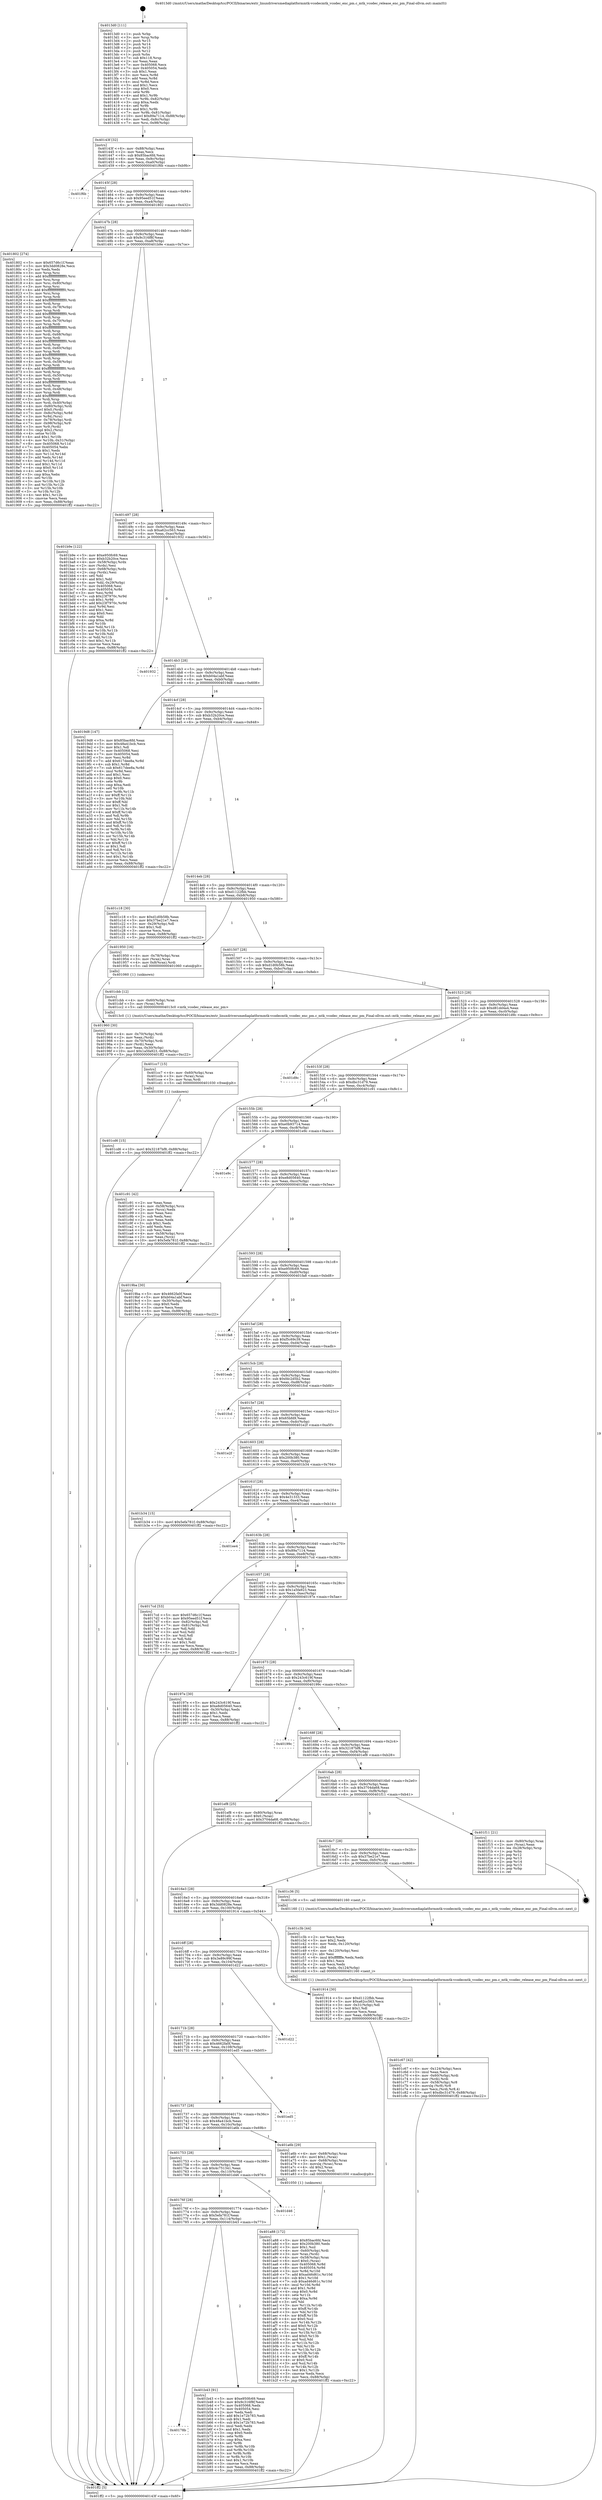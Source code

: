 digraph "0x4013d0" {
  label = "0x4013d0 (/mnt/c/Users/mathe/Desktop/tcc/POCII/binaries/extr_linuxdriversmediaplatformmtk-vcodecmtk_vcodec_enc_pm.c_mtk_vcodec_release_enc_pm_Final-ollvm.out::main(0))"
  labelloc = "t"
  node[shape=record]

  Entry [label="",width=0.3,height=0.3,shape=circle,fillcolor=black,style=filled]
  "0x40143f" [label="{
     0x40143f [32]\l
     | [instrs]\l
     &nbsp;&nbsp;0x40143f \<+6\>: mov -0x88(%rbp),%eax\l
     &nbsp;&nbsp;0x401445 \<+2\>: mov %eax,%ecx\l
     &nbsp;&nbsp;0x401447 \<+6\>: sub $0x85bac6fd,%ecx\l
     &nbsp;&nbsp;0x40144d \<+6\>: mov %eax,-0x9c(%rbp)\l
     &nbsp;&nbsp;0x401453 \<+6\>: mov %ecx,-0xa0(%rbp)\l
     &nbsp;&nbsp;0x401459 \<+6\>: je 0000000000401f6b \<main+0xb9b\>\l
  }"]
  "0x401f6b" [label="{
     0x401f6b\l
  }", style=dashed]
  "0x40145f" [label="{
     0x40145f [28]\l
     | [instrs]\l
     &nbsp;&nbsp;0x40145f \<+5\>: jmp 0000000000401464 \<main+0x94\>\l
     &nbsp;&nbsp;0x401464 \<+6\>: mov -0x9c(%rbp),%eax\l
     &nbsp;&nbsp;0x40146a \<+5\>: sub $0x95eed51f,%eax\l
     &nbsp;&nbsp;0x40146f \<+6\>: mov %eax,-0xa4(%rbp)\l
     &nbsp;&nbsp;0x401475 \<+6\>: je 0000000000401802 \<main+0x432\>\l
  }"]
  Exit [label="",width=0.3,height=0.3,shape=circle,fillcolor=black,style=filled,peripheries=2]
  "0x401802" [label="{
     0x401802 [274]\l
     | [instrs]\l
     &nbsp;&nbsp;0x401802 \<+5\>: mov $0x657d6c1f,%eax\l
     &nbsp;&nbsp;0x401807 \<+5\>: mov $0x3dd0828e,%ecx\l
     &nbsp;&nbsp;0x40180c \<+2\>: xor %edx,%edx\l
     &nbsp;&nbsp;0x40180e \<+3\>: mov %rsp,%rsi\l
     &nbsp;&nbsp;0x401811 \<+4\>: add $0xfffffffffffffff0,%rsi\l
     &nbsp;&nbsp;0x401815 \<+3\>: mov %rsi,%rsp\l
     &nbsp;&nbsp;0x401818 \<+4\>: mov %rsi,-0x80(%rbp)\l
     &nbsp;&nbsp;0x40181c \<+3\>: mov %rsp,%rsi\l
     &nbsp;&nbsp;0x40181f \<+4\>: add $0xfffffffffffffff0,%rsi\l
     &nbsp;&nbsp;0x401823 \<+3\>: mov %rsi,%rsp\l
     &nbsp;&nbsp;0x401826 \<+3\>: mov %rsp,%rdi\l
     &nbsp;&nbsp;0x401829 \<+4\>: add $0xfffffffffffffff0,%rdi\l
     &nbsp;&nbsp;0x40182d \<+3\>: mov %rdi,%rsp\l
     &nbsp;&nbsp;0x401830 \<+4\>: mov %rdi,-0x78(%rbp)\l
     &nbsp;&nbsp;0x401834 \<+3\>: mov %rsp,%rdi\l
     &nbsp;&nbsp;0x401837 \<+4\>: add $0xfffffffffffffff0,%rdi\l
     &nbsp;&nbsp;0x40183b \<+3\>: mov %rdi,%rsp\l
     &nbsp;&nbsp;0x40183e \<+4\>: mov %rdi,-0x70(%rbp)\l
     &nbsp;&nbsp;0x401842 \<+3\>: mov %rsp,%rdi\l
     &nbsp;&nbsp;0x401845 \<+4\>: add $0xfffffffffffffff0,%rdi\l
     &nbsp;&nbsp;0x401849 \<+3\>: mov %rdi,%rsp\l
     &nbsp;&nbsp;0x40184c \<+4\>: mov %rdi,-0x68(%rbp)\l
     &nbsp;&nbsp;0x401850 \<+3\>: mov %rsp,%rdi\l
     &nbsp;&nbsp;0x401853 \<+4\>: add $0xfffffffffffffff0,%rdi\l
     &nbsp;&nbsp;0x401857 \<+3\>: mov %rdi,%rsp\l
     &nbsp;&nbsp;0x40185a \<+4\>: mov %rdi,-0x60(%rbp)\l
     &nbsp;&nbsp;0x40185e \<+3\>: mov %rsp,%rdi\l
     &nbsp;&nbsp;0x401861 \<+4\>: add $0xfffffffffffffff0,%rdi\l
     &nbsp;&nbsp;0x401865 \<+3\>: mov %rdi,%rsp\l
     &nbsp;&nbsp;0x401868 \<+4\>: mov %rdi,-0x58(%rbp)\l
     &nbsp;&nbsp;0x40186c \<+3\>: mov %rsp,%rdi\l
     &nbsp;&nbsp;0x40186f \<+4\>: add $0xfffffffffffffff0,%rdi\l
     &nbsp;&nbsp;0x401873 \<+3\>: mov %rdi,%rsp\l
     &nbsp;&nbsp;0x401876 \<+4\>: mov %rdi,-0x50(%rbp)\l
     &nbsp;&nbsp;0x40187a \<+3\>: mov %rsp,%rdi\l
     &nbsp;&nbsp;0x40187d \<+4\>: add $0xfffffffffffffff0,%rdi\l
     &nbsp;&nbsp;0x401881 \<+3\>: mov %rdi,%rsp\l
     &nbsp;&nbsp;0x401884 \<+4\>: mov %rdi,-0x48(%rbp)\l
     &nbsp;&nbsp;0x401888 \<+3\>: mov %rsp,%rdi\l
     &nbsp;&nbsp;0x40188b \<+4\>: add $0xfffffffffffffff0,%rdi\l
     &nbsp;&nbsp;0x40188f \<+3\>: mov %rdi,%rsp\l
     &nbsp;&nbsp;0x401892 \<+4\>: mov %rdi,-0x40(%rbp)\l
     &nbsp;&nbsp;0x401896 \<+4\>: mov -0x80(%rbp),%rdi\l
     &nbsp;&nbsp;0x40189a \<+6\>: movl $0x0,(%rdi)\l
     &nbsp;&nbsp;0x4018a0 \<+7\>: mov -0x8c(%rbp),%r8d\l
     &nbsp;&nbsp;0x4018a7 \<+3\>: mov %r8d,(%rsi)\l
     &nbsp;&nbsp;0x4018aa \<+4\>: mov -0x78(%rbp),%rdi\l
     &nbsp;&nbsp;0x4018ae \<+7\>: mov -0x98(%rbp),%r9\l
     &nbsp;&nbsp;0x4018b5 \<+3\>: mov %r9,(%rdi)\l
     &nbsp;&nbsp;0x4018b8 \<+3\>: cmpl $0x2,(%rsi)\l
     &nbsp;&nbsp;0x4018bb \<+4\>: setne %r10b\l
     &nbsp;&nbsp;0x4018bf \<+4\>: and $0x1,%r10b\l
     &nbsp;&nbsp;0x4018c3 \<+4\>: mov %r10b,-0x31(%rbp)\l
     &nbsp;&nbsp;0x4018c7 \<+8\>: mov 0x405068,%r11d\l
     &nbsp;&nbsp;0x4018cf \<+7\>: mov 0x405054,%ebx\l
     &nbsp;&nbsp;0x4018d6 \<+3\>: sub $0x1,%edx\l
     &nbsp;&nbsp;0x4018d9 \<+3\>: mov %r11d,%r14d\l
     &nbsp;&nbsp;0x4018dc \<+3\>: add %edx,%r14d\l
     &nbsp;&nbsp;0x4018df \<+4\>: imul %r14d,%r11d\l
     &nbsp;&nbsp;0x4018e3 \<+4\>: and $0x1,%r11d\l
     &nbsp;&nbsp;0x4018e7 \<+4\>: cmp $0x0,%r11d\l
     &nbsp;&nbsp;0x4018eb \<+4\>: sete %r10b\l
     &nbsp;&nbsp;0x4018ef \<+3\>: cmp $0xa,%ebx\l
     &nbsp;&nbsp;0x4018f2 \<+4\>: setl %r15b\l
     &nbsp;&nbsp;0x4018f6 \<+3\>: mov %r10b,%r12b\l
     &nbsp;&nbsp;0x4018f9 \<+3\>: and %r15b,%r12b\l
     &nbsp;&nbsp;0x4018fc \<+3\>: xor %r15b,%r10b\l
     &nbsp;&nbsp;0x4018ff \<+3\>: or %r10b,%r12b\l
     &nbsp;&nbsp;0x401902 \<+4\>: test $0x1,%r12b\l
     &nbsp;&nbsp;0x401906 \<+3\>: cmovne %ecx,%eax\l
     &nbsp;&nbsp;0x401909 \<+6\>: mov %eax,-0x88(%rbp)\l
     &nbsp;&nbsp;0x40190f \<+5\>: jmp 0000000000401ff2 \<main+0xc22\>\l
  }"]
  "0x40147b" [label="{
     0x40147b [28]\l
     | [instrs]\l
     &nbsp;&nbsp;0x40147b \<+5\>: jmp 0000000000401480 \<main+0xb0\>\l
     &nbsp;&nbsp;0x401480 \<+6\>: mov -0x9c(%rbp),%eax\l
     &nbsp;&nbsp;0x401486 \<+5\>: sub $0x9c316f8f,%eax\l
     &nbsp;&nbsp;0x40148b \<+6\>: mov %eax,-0xa8(%rbp)\l
     &nbsp;&nbsp;0x401491 \<+6\>: je 0000000000401b9e \<main+0x7ce\>\l
  }"]
  "0x401cd6" [label="{
     0x401cd6 [15]\l
     | [instrs]\l
     &nbsp;&nbsp;0x401cd6 \<+10\>: movl $0x32187bf8,-0x88(%rbp)\l
     &nbsp;&nbsp;0x401ce0 \<+5\>: jmp 0000000000401ff2 \<main+0xc22\>\l
  }"]
  "0x401b9e" [label="{
     0x401b9e [122]\l
     | [instrs]\l
     &nbsp;&nbsp;0x401b9e \<+5\>: mov $0xe950fc69,%eax\l
     &nbsp;&nbsp;0x401ba3 \<+5\>: mov $0xb32b20ce,%ecx\l
     &nbsp;&nbsp;0x401ba8 \<+4\>: mov -0x58(%rbp),%rdx\l
     &nbsp;&nbsp;0x401bac \<+2\>: mov (%rdx),%esi\l
     &nbsp;&nbsp;0x401bae \<+4\>: mov -0x68(%rbp),%rdx\l
     &nbsp;&nbsp;0x401bb2 \<+2\>: cmp (%rdx),%esi\l
     &nbsp;&nbsp;0x401bb4 \<+4\>: setl %dil\l
     &nbsp;&nbsp;0x401bb8 \<+4\>: and $0x1,%dil\l
     &nbsp;&nbsp;0x401bbc \<+4\>: mov %dil,-0x29(%rbp)\l
     &nbsp;&nbsp;0x401bc0 \<+7\>: mov 0x405068,%esi\l
     &nbsp;&nbsp;0x401bc7 \<+8\>: mov 0x405054,%r8d\l
     &nbsp;&nbsp;0x401bcf \<+3\>: mov %esi,%r9d\l
     &nbsp;&nbsp;0x401bd2 \<+7\>: sub $0x23f7970c,%r9d\l
     &nbsp;&nbsp;0x401bd9 \<+4\>: sub $0x1,%r9d\l
     &nbsp;&nbsp;0x401bdd \<+7\>: add $0x23f7970c,%r9d\l
     &nbsp;&nbsp;0x401be4 \<+4\>: imul %r9d,%esi\l
     &nbsp;&nbsp;0x401be8 \<+3\>: and $0x1,%esi\l
     &nbsp;&nbsp;0x401beb \<+3\>: cmp $0x0,%esi\l
     &nbsp;&nbsp;0x401bee \<+4\>: sete %dil\l
     &nbsp;&nbsp;0x401bf2 \<+4\>: cmp $0xa,%r8d\l
     &nbsp;&nbsp;0x401bf6 \<+4\>: setl %r10b\l
     &nbsp;&nbsp;0x401bfa \<+3\>: mov %dil,%r11b\l
     &nbsp;&nbsp;0x401bfd \<+3\>: and %r10b,%r11b\l
     &nbsp;&nbsp;0x401c00 \<+3\>: xor %r10b,%dil\l
     &nbsp;&nbsp;0x401c03 \<+3\>: or %dil,%r11b\l
     &nbsp;&nbsp;0x401c06 \<+4\>: test $0x1,%r11b\l
     &nbsp;&nbsp;0x401c0a \<+3\>: cmovne %ecx,%eax\l
     &nbsp;&nbsp;0x401c0d \<+6\>: mov %eax,-0x88(%rbp)\l
     &nbsp;&nbsp;0x401c13 \<+5\>: jmp 0000000000401ff2 \<main+0xc22\>\l
  }"]
  "0x401497" [label="{
     0x401497 [28]\l
     | [instrs]\l
     &nbsp;&nbsp;0x401497 \<+5\>: jmp 000000000040149c \<main+0xcc\>\l
     &nbsp;&nbsp;0x40149c \<+6\>: mov -0x9c(%rbp),%eax\l
     &nbsp;&nbsp;0x4014a2 \<+5\>: sub $0xa62cc563,%eax\l
     &nbsp;&nbsp;0x4014a7 \<+6\>: mov %eax,-0xac(%rbp)\l
     &nbsp;&nbsp;0x4014ad \<+6\>: je 0000000000401932 \<main+0x562\>\l
  }"]
  "0x401cc7" [label="{
     0x401cc7 [15]\l
     | [instrs]\l
     &nbsp;&nbsp;0x401cc7 \<+4\>: mov -0x60(%rbp),%rax\l
     &nbsp;&nbsp;0x401ccb \<+3\>: mov (%rax),%rax\l
     &nbsp;&nbsp;0x401cce \<+3\>: mov %rax,%rdi\l
     &nbsp;&nbsp;0x401cd1 \<+5\>: call 0000000000401030 \<free@plt\>\l
     | [calls]\l
     &nbsp;&nbsp;0x401030 \{1\} (unknown)\l
  }"]
  "0x401932" [label="{
     0x401932\l
  }", style=dashed]
  "0x4014b3" [label="{
     0x4014b3 [28]\l
     | [instrs]\l
     &nbsp;&nbsp;0x4014b3 \<+5\>: jmp 00000000004014b8 \<main+0xe8\>\l
     &nbsp;&nbsp;0x4014b8 \<+6\>: mov -0x9c(%rbp),%eax\l
     &nbsp;&nbsp;0x4014be \<+5\>: sub $0xb04a1abf,%eax\l
     &nbsp;&nbsp;0x4014c3 \<+6\>: mov %eax,-0xb0(%rbp)\l
     &nbsp;&nbsp;0x4014c9 \<+6\>: je 00000000004019d8 \<main+0x608\>\l
  }"]
  "0x401c67" [label="{
     0x401c67 [42]\l
     | [instrs]\l
     &nbsp;&nbsp;0x401c67 \<+6\>: mov -0x124(%rbp),%ecx\l
     &nbsp;&nbsp;0x401c6d \<+3\>: imul %eax,%ecx\l
     &nbsp;&nbsp;0x401c70 \<+4\>: mov -0x60(%rbp),%rdi\l
     &nbsp;&nbsp;0x401c74 \<+3\>: mov (%rdi),%rdi\l
     &nbsp;&nbsp;0x401c77 \<+4\>: mov -0x58(%rbp),%r8\l
     &nbsp;&nbsp;0x401c7b \<+3\>: movslq (%r8),%r8\l
     &nbsp;&nbsp;0x401c7e \<+4\>: mov %ecx,(%rdi,%r8,4)\l
     &nbsp;&nbsp;0x401c82 \<+10\>: movl $0xdbc31d79,-0x88(%rbp)\l
     &nbsp;&nbsp;0x401c8c \<+5\>: jmp 0000000000401ff2 \<main+0xc22\>\l
  }"]
  "0x4019d8" [label="{
     0x4019d8 [147]\l
     | [instrs]\l
     &nbsp;&nbsp;0x4019d8 \<+5\>: mov $0x85bac6fd,%eax\l
     &nbsp;&nbsp;0x4019dd \<+5\>: mov $0x48a41bcb,%ecx\l
     &nbsp;&nbsp;0x4019e2 \<+2\>: mov $0x1,%dl\l
     &nbsp;&nbsp;0x4019e4 \<+7\>: mov 0x405068,%esi\l
     &nbsp;&nbsp;0x4019eb \<+7\>: mov 0x405054,%edi\l
     &nbsp;&nbsp;0x4019f2 \<+3\>: mov %esi,%r8d\l
     &nbsp;&nbsp;0x4019f5 \<+7\>: add $0x617dee8a,%r8d\l
     &nbsp;&nbsp;0x4019fc \<+4\>: sub $0x1,%r8d\l
     &nbsp;&nbsp;0x401a00 \<+7\>: sub $0x617dee8a,%r8d\l
     &nbsp;&nbsp;0x401a07 \<+4\>: imul %r8d,%esi\l
     &nbsp;&nbsp;0x401a0b \<+3\>: and $0x1,%esi\l
     &nbsp;&nbsp;0x401a0e \<+3\>: cmp $0x0,%esi\l
     &nbsp;&nbsp;0x401a11 \<+4\>: sete %r9b\l
     &nbsp;&nbsp;0x401a15 \<+3\>: cmp $0xa,%edi\l
     &nbsp;&nbsp;0x401a18 \<+4\>: setl %r10b\l
     &nbsp;&nbsp;0x401a1c \<+3\>: mov %r9b,%r11b\l
     &nbsp;&nbsp;0x401a1f \<+4\>: xor $0xff,%r11b\l
     &nbsp;&nbsp;0x401a23 \<+3\>: mov %r10b,%bl\l
     &nbsp;&nbsp;0x401a26 \<+3\>: xor $0xff,%bl\l
     &nbsp;&nbsp;0x401a29 \<+3\>: xor $0x1,%dl\l
     &nbsp;&nbsp;0x401a2c \<+3\>: mov %r11b,%r14b\l
     &nbsp;&nbsp;0x401a2f \<+4\>: and $0xff,%r14b\l
     &nbsp;&nbsp;0x401a33 \<+3\>: and %dl,%r9b\l
     &nbsp;&nbsp;0x401a36 \<+3\>: mov %bl,%r15b\l
     &nbsp;&nbsp;0x401a39 \<+4\>: and $0xff,%r15b\l
     &nbsp;&nbsp;0x401a3d \<+3\>: and %dl,%r10b\l
     &nbsp;&nbsp;0x401a40 \<+3\>: or %r9b,%r14b\l
     &nbsp;&nbsp;0x401a43 \<+3\>: or %r10b,%r15b\l
     &nbsp;&nbsp;0x401a46 \<+3\>: xor %r15b,%r14b\l
     &nbsp;&nbsp;0x401a49 \<+3\>: or %bl,%r11b\l
     &nbsp;&nbsp;0x401a4c \<+4\>: xor $0xff,%r11b\l
     &nbsp;&nbsp;0x401a50 \<+3\>: or $0x1,%dl\l
     &nbsp;&nbsp;0x401a53 \<+3\>: and %dl,%r11b\l
     &nbsp;&nbsp;0x401a56 \<+3\>: or %r11b,%r14b\l
     &nbsp;&nbsp;0x401a59 \<+4\>: test $0x1,%r14b\l
     &nbsp;&nbsp;0x401a5d \<+3\>: cmovne %ecx,%eax\l
     &nbsp;&nbsp;0x401a60 \<+6\>: mov %eax,-0x88(%rbp)\l
     &nbsp;&nbsp;0x401a66 \<+5\>: jmp 0000000000401ff2 \<main+0xc22\>\l
  }"]
  "0x4014cf" [label="{
     0x4014cf [28]\l
     | [instrs]\l
     &nbsp;&nbsp;0x4014cf \<+5\>: jmp 00000000004014d4 \<main+0x104\>\l
     &nbsp;&nbsp;0x4014d4 \<+6\>: mov -0x9c(%rbp),%eax\l
     &nbsp;&nbsp;0x4014da \<+5\>: sub $0xb32b20ce,%eax\l
     &nbsp;&nbsp;0x4014df \<+6\>: mov %eax,-0xb4(%rbp)\l
     &nbsp;&nbsp;0x4014e5 \<+6\>: je 0000000000401c18 \<main+0x848\>\l
  }"]
  "0x401c3b" [label="{
     0x401c3b [44]\l
     | [instrs]\l
     &nbsp;&nbsp;0x401c3b \<+2\>: xor %ecx,%ecx\l
     &nbsp;&nbsp;0x401c3d \<+5\>: mov $0x2,%edx\l
     &nbsp;&nbsp;0x401c42 \<+6\>: mov %edx,-0x120(%rbp)\l
     &nbsp;&nbsp;0x401c48 \<+1\>: cltd\l
     &nbsp;&nbsp;0x401c49 \<+6\>: mov -0x120(%rbp),%esi\l
     &nbsp;&nbsp;0x401c4f \<+2\>: idiv %esi\l
     &nbsp;&nbsp;0x401c51 \<+6\>: imul $0xfffffffe,%edx,%edx\l
     &nbsp;&nbsp;0x401c57 \<+3\>: sub $0x1,%ecx\l
     &nbsp;&nbsp;0x401c5a \<+2\>: sub %ecx,%edx\l
     &nbsp;&nbsp;0x401c5c \<+6\>: mov %edx,-0x124(%rbp)\l
     &nbsp;&nbsp;0x401c62 \<+5\>: call 0000000000401160 \<next_i\>\l
     | [calls]\l
     &nbsp;&nbsp;0x401160 \{1\} (/mnt/c/Users/mathe/Desktop/tcc/POCII/binaries/extr_linuxdriversmediaplatformmtk-vcodecmtk_vcodec_enc_pm.c_mtk_vcodec_release_enc_pm_Final-ollvm.out::next_i)\l
  }"]
  "0x401c18" [label="{
     0x401c18 [30]\l
     | [instrs]\l
     &nbsp;&nbsp;0x401c18 \<+5\>: mov $0xd1d0b58b,%eax\l
     &nbsp;&nbsp;0x401c1d \<+5\>: mov $0x37be21e7,%ecx\l
     &nbsp;&nbsp;0x401c22 \<+3\>: mov -0x29(%rbp),%dl\l
     &nbsp;&nbsp;0x401c25 \<+3\>: test $0x1,%dl\l
     &nbsp;&nbsp;0x401c28 \<+3\>: cmovne %ecx,%eax\l
     &nbsp;&nbsp;0x401c2b \<+6\>: mov %eax,-0x88(%rbp)\l
     &nbsp;&nbsp;0x401c31 \<+5\>: jmp 0000000000401ff2 \<main+0xc22\>\l
  }"]
  "0x4014eb" [label="{
     0x4014eb [28]\l
     | [instrs]\l
     &nbsp;&nbsp;0x4014eb \<+5\>: jmp 00000000004014f0 \<main+0x120\>\l
     &nbsp;&nbsp;0x4014f0 \<+6\>: mov -0x9c(%rbp),%eax\l
     &nbsp;&nbsp;0x4014f6 \<+5\>: sub $0xd1122fbb,%eax\l
     &nbsp;&nbsp;0x4014fb \<+6\>: mov %eax,-0xb8(%rbp)\l
     &nbsp;&nbsp;0x401501 \<+6\>: je 0000000000401950 \<main+0x580\>\l
  }"]
  "0x40178b" [label="{
     0x40178b\l
  }", style=dashed]
  "0x401950" [label="{
     0x401950 [16]\l
     | [instrs]\l
     &nbsp;&nbsp;0x401950 \<+4\>: mov -0x78(%rbp),%rax\l
     &nbsp;&nbsp;0x401954 \<+3\>: mov (%rax),%rax\l
     &nbsp;&nbsp;0x401957 \<+4\>: mov 0x8(%rax),%rdi\l
     &nbsp;&nbsp;0x40195b \<+5\>: call 0000000000401060 \<atoi@plt\>\l
     | [calls]\l
     &nbsp;&nbsp;0x401060 \{1\} (unknown)\l
  }"]
  "0x401507" [label="{
     0x401507 [28]\l
     | [instrs]\l
     &nbsp;&nbsp;0x401507 \<+5\>: jmp 000000000040150c \<main+0x13c\>\l
     &nbsp;&nbsp;0x40150c \<+6\>: mov -0x9c(%rbp),%eax\l
     &nbsp;&nbsp;0x401512 \<+5\>: sub $0xd1d0b58b,%eax\l
     &nbsp;&nbsp;0x401517 \<+6\>: mov %eax,-0xbc(%rbp)\l
     &nbsp;&nbsp;0x40151d \<+6\>: je 0000000000401cbb \<main+0x8eb\>\l
  }"]
  "0x401b43" [label="{
     0x401b43 [91]\l
     | [instrs]\l
     &nbsp;&nbsp;0x401b43 \<+5\>: mov $0xe950fc69,%eax\l
     &nbsp;&nbsp;0x401b48 \<+5\>: mov $0x9c316f8f,%ecx\l
     &nbsp;&nbsp;0x401b4d \<+7\>: mov 0x405068,%edx\l
     &nbsp;&nbsp;0x401b54 \<+7\>: mov 0x405054,%esi\l
     &nbsp;&nbsp;0x401b5b \<+2\>: mov %edx,%edi\l
     &nbsp;&nbsp;0x401b5d \<+6\>: add $0x1e72b783,%edi\l
     &nbsp;&nbsp;0x401b63 \<+3\>: sub $0x1,%edi\l
     &nbsp;&nbsp;0x401b66 \<+6\>: sub $0x1e72b783,%edi\l
     &nbsp;&nbsp;0x401b6c \<+3\>: imul %edi,%edx\l
     &nbsp;&nbsp;0x401b6f \<+3\>: and $0x1,%edx\l
     &nbsp;&nbsp;0x401b72 \<+3\>: cmp $0x0,%edx\l
     &nbsp;&nbsp;0x401b75 \<+4\>: sete %r8b\l
     &nbsp;&nbsp;0x401b79 \<+3\>: cmp $0xa,%esi\l
     &nbsp;&nbsp;0x401b7c \<+4\>: setl %r9b\l
     &nbsp;&nbsp;0x401b80 \<+3\>: mov %r8b,%r10b\l
     &nbsp;&nbsp;0x401b83 \<+3\>: and %r9b,%r10b\l
     &nbsp;&nbsp;0x401b86 \<+3\>: xor %r9b,%r8b\l
     &nbsp;&nbsp;0x401b89 \<+3\>: or %r8b,%r10b\l
     &nbsp;&nbsp;0x401b8c \<+4\>: test $0x1,%r10b\l
     &nbsp;&nbsp;0x401b90 \<+3\>: cmovne %ecx,%eax\l
     &nbsp;&nbsp;0x401b93 \<+6\>: mov %eax,-0x88(%rbp)\l
     &nbsp;&nbsp;0x401b99 \<+5\>: jmp 0000000000401ff2 \<main+0xc22\>\l
  }"]
  "0x401cbb" [label="{
     0x401cbb [12]\l
     | [instrs]\l
     &nbsp;&nbsp;0x401cbb \<+4\>: mov -0x60(%rbp),%rax\l
     &nbsp;&nbsp;0x401cbf \<+3\>: mov (%rax),%rdi\l
     &nbsp;&nbsp;0x401cc2 \<+5\>: call 00000000004013c0 \<mtk_vcodec_release_enc_pm\>\l
     | [calls]\l
     &nbsp;&nbsp;0x4013c0 \{1\} (/mnt/c/Users/mathe/Desktop/tcc/POCII/binaries/extr_linuxdriversmediaplatformmtk-vcodecmtk_vcodec_enc_pm.c_mtk_vcodec_release_enc_pm_Final-ollvm.out::mtk_vcodec_release_enc_pm)\l
  }"]
  "0x401523" [label="{
     0x401523 [28]\l
     | [instrs]\l
     &nbsp;&nbsp;0x401523 \<+5\>: jmp 0000000000401528 \<main+0x158\>\l
     &nbsp;&nbsp;0x401528 \<+6\>: mov -0x9c(%rbp),%eax\l
     &nbsp;&nbsp;0x40152e \<+5\>: sub $0xd81dd4a4,%eax\l
     &nbsp;&nbsp;0x401533 \<+6\>: mov %eax,-0xc0(%rbp)\l
     &nbsp;&nbsp;0x401539 \<+6\>: je 0000000000401d9c \<main+0x9cc\>\l
  }"]
  "0x40176f" [label="{
     0x40176f [28]\l
     | [instrs]\l
     &nbsp;&nbsp;0x40176f \<+5\>: jmp 0000000000401774 \<main+0x3a4\>\l
     &nbsp;&nbsp;0x401774 \<+6\>: mov -0x9c(%rbp),%eax\l
     &nbsp;&nbsp;0x40177a \<+5\>: sub $0x5efa781f,%eax\l
     &nbsp;&nbsp;0x40177f \<+6\>: mov %eax,-0x114(%rbp)\l
     &nbsp;&nbsp;0x401785 \<+6\>: je 0000000000401b43 \<main+0x773\>\l
  }"]
  "0x401d9c" [label="{
     0x401d9c\l
  }", style=dashed]
  "0x40153f" [label="{
     0x40153f [28]\l
     | [instrs]\l
     &nbsp;&nbsp;0x40153f \<+5\>: jmp 0000000000401544 \<main+0x174\>\l
     &nbsp;&nbsp;0x401544 \<+6\>: mov -0x9c(%rbp),%eax\l
     &nbsp;&nbsp;0x40154a \<+5\>: sub $0xdbc31d79,%eax\l
     &nbsp;&nbsp;0x40154f \<+6\>: mov %eax,-0xc4(%rbp)\l
     &nbsp;&nbsp;0x401555 \<+6\>: je 0000000000401c91 \<main+0x8c1\>\l
  }"]
  "0x401d46" [label="{
     0x401d46\l
  }", style=dashed]
  "0x401c91" [label="{
     0x401c91 [42]\l
     | [instrs]\l
     &nbsp;&nbsp;0x401c91 \<+2\>: xor %eax,%eax\l
     &nbsp;&nbsp;0x401c93 \<+4\>: mov -0x58(%rbp),%rcx\l
     &nbsp;&nbsp;0x401c97 \<+2\>: mov (%rcx),%edx\l
     &nbsp;&nbsp;0x401c99 \<+2\>: mov %eax,%esi\l
     &nbsp;&nbsp;0x401c9b \<+2\>: sub %edx,%esi\l
     &nbsp;&nbsp;0x401c9d \<+2\>: mov %eax,%edx\l
     &nbsp;&nbsp;0x401c9f \<+3\>: sub $0x1,%edx\l
     &nbsp;&nbsp;0x401ca2 \<+2\>: add %edx,%esi\l
     &nbsp;&nbsp;0x401ca4 \<+2\>: sub %esi,%eax\l
     &nbsp;&nbsp;0x401ca6 \<+4\>: mov -0x58(%rbp),%rcx\l
     &nbsp;&nbsp;0x401caa \<+2\>: mov %eax,(%rcx)\l
     &nbsp;&nbsp;0x401cac \<+10\>: movl $0x5efa781f,-0x88(%rbp)\l
     &nbsp;&nbsp;0x401cb6 \<+5\>: jmp 0000000000401ff2 \<main+0xc22\>\l
  }"]
  "0x40155b" [label="{
     0x40155b [28]\l
     | [instrs]\l
     &nbsp;&nbsp;0x40155b \<+5\>: jmp 0000000000401560 \<main+0x190\>\l
     &nbsp;&nbsp;0x401560 \<+6\>: mov -0x9c(%rbp),%eax\l
     &nbsp;&nbsp;0x401566 \<+5\>: sub $0xe0b93714,%eax\l
     &nbsp;&nbsp;0x40156b \<+6\>: mov %eax,-0xc8(%rbp)\l
     &nbsp;&nbsp;0x401571 \<+6\>: je 0000000000401e9c \<main+0xacc\>\l
  }"]
  "0x401a88" [label="{
     0x401a88 [172]\l
     | [instrs]\l
     &nbsp;&nbsp;0x401a88 \<+5\>: mov $0x85bac6fd,%ecx\l
     &nbsp;&nbsp;0x401a8d \<+5\>: mov $0x200b380,%edx\l
     &nbsp;&nbsp;0x401a92 \<+3\>: mov $0x1,%sil\l
     &nbsp;&nbsp;0x401a95 \<+4\>: mov -0x60(%rbp),%rdi\l
     &nbsp;&nbsp;0x401a99 \<+3\>: mov %rax,(%rdi)\l
     &nbsp;&nbsp;0x401a9c \<+4\>: mov -0x58(%rbp),%rax\l
     &nbsp;&nbsp;0x401aa0 \<+6\>: movl $0x0,(%rax)\l
     &nbsp;&nbsp;0x401aa6 \<+8\>: mov 0x405068,%r8d\l
     &nbsp;&nbsp;0x401aae \<+8\>: mov 0x405054,%r9d\l
     &nbsp;&nbsp;0x401ab6 \<+3\>: mov %r8d,%r10d\l
     &nbsp;&nbsp;0x401ab9 \<+7\>: add $0xad46d61c,%r10d\l
     &nbsp;&nbsp;0x401ac0 \<+4\>: sub $0x1,%r10d\l
     &nbsp;&nbsp;0x401ac4 \<+7\>: sub $0xad46d61c,%r10d\l
     &nbsp;&nbsp;0x401acb \<+4\>: imul %r10d,%r8d\l
     &nbsp;&nbsp;0x401acf \<+4\>: and $0x1,%r8d\l
     &nbsp;&nbsp;0x401ad3 \<+4\>: cmp $0x0,%r8d\l
     &nbsp;&nbsp;0x401ad7 \<+4\>: sete %r11b\l
     &nbsp;&nbsp;0x401adb \<+4\>: cmp $0xa,%r9d\l
     &nbsp;&nbsp;0x401adf \<+3\>: setl %bl\l
     &nbsp;&nbsp;0x401ae2 \<+3\>: mov %r11b,%r14b\l
     &nbsp;&nbsp;0x401ae5 \<+4\>: xor $0xff,%r14b\l
     &nbsp;&nbsp;0x401ae9 \<+3\>: mov %bl,%r15b\l
     &nbsp;&nbsp;0x401aec \<+4\>: xor $0xff,%r15b\l
     &nbsp;&nbsp;0x401af0 \<+4\>: xor $0x0,%sil\l
     &nbsp;&nbsp;0x401af4 \<+3\>: mov %r14b,%r12b\l
     &nbsp;&nbsp;0x401af7 \<+4\>: and $0x0,%r12b\l
     &nbsp;&nbsp;0x401afb \<+3\>: and %sil,%r11b\l
     &nbsp;&nbsp;0x401afe \<+3\>: mov %r15b,%r13b\l
     &nbsp;&nbsp;0x401b01 \<+4\>: and $0x0,%r13b\l
     &nbsp;&nbsp;0x401b05 \<+3\>: and %sil,%bl\l
     &nbsp;&nbsp;0x401b08 \<+3\>: or %r11b,%r12b\l
     &nbsp;&nbsp;0x401b0b \<+3\>: or %bl,%r13b\l
     &nbsp;&nbsp;0x401b0e \<+3\>: xor %r13b,%r12b\l
     &nbsp;&nbsp;0x401b11 \<+3\>: or %r15b,%r14b\l
     &nbsp;&nbsp;0x401b14 \<+4\>: xor $0xff,%r14b\l
     &nbsp;&nbsp;0x401b18 \<+4\>: or $0x0,%sil\l
     &nbsp;&nbsp;0x401b1c \<+3\>: and %sil,%r14b\l
     &nbsp;&nbsp;0x401b1f \<+3\>: or %r14b,%r12b\l
     &nbsp;&nbsp;0x401b22 \<+4\>: test $0x1,%r12b\l
     &nbsp;&nbsp;0x401b26 \<+3\>: cmovne %edx,%ecx\l
     &nbsp;&nbsp;0x401b29 \<+6\>: mov %ecx,-0x88(%rbp)\l
     &nbsp;&nbsp;0x401b2f \<+5\>: jmp 0000000000401ff2 \<main+0xc22\>\l
  }"]
  "0x401e9c" [label="{
     0x401e9c\l
  }", style=dashed]
  "0x401577" [label="{
     0x401577 [28]\l
     | [instrs]\l
     &nbsp;&nbsp;0x401577 \<+5\>: jmp 000000000040157c \<main+0x1ac\>\l
     &nbsp;&nbsp;0x40157c \<+6\>: mov -0x9c(%rbp),%eax\l
     &nbsp;&nbsp;0x401582 \<+5\>: sub $0xe8d05640,%eax\l
     &nbsp;&nbsp;0x401587 \<+6\>: mov %eax,-0xcc(%rbp)\l
     &nbsp;&nbsp;0x40158d \<+6\>: je 00000000004019ba \<main+0x5ea\>\l
  }"]
  "0x401753" [label="{
     0x401753 [28]\l
     | [instrs]\l
     &nbsp;&nbsp;0x401753 \<+5\>: jmp 0000000000401758 \<main+0x388\>\l
     &nbsp;&nbsp;0x401758 \<+6\>: mov -0x9c(%rbp),%eax\l
     &nbsp;&nbsp;0x40175e \<+5\>: sub $0x4c751341,%eax\l
     &nbsp;&nbsp;0x401763 \<+6\>: mov %eax,-0x110(%rbp)\l
     &nbsp;&nbsp;0x401769 \<+6\>: je 0000000000401d46 \<main+0x976\>\l
  }"]
  "0x4019ba" [label="{
     0x4019ba [30]\l
     | [instrs]\l
     &nbsp;&nbsp;0x4019ba \<+5\>: mov $0x4662fa0f,%eax\l
     &nbsp;&nbsp;0x4019bf \<+5\>: mov $0xb04a1abf,%ecx\l
     &nbsp;&nbsp;0x4019c4 \<+3\>: mov -0x30(%rbp),%edx\l
     &nbsp;&nbsp;0x4019c7 \<+3\>: cmp $0x0,%edx\l
     &nbsp;&nbsp;0x4019ca \<+3\>: cmove %ecx,%eax\l
     &nbsp;&nbsp;0x4019cd \<+6\>: mov %eax,-0x88(%rbp)\l
     &nbsp;&nbsp;0x4019d3 \<+5\>: jmp 0000000000401ff2 \<main+0xc22\>\l
  }"]
  "0x401593" [label="{
     0x401593 [28]\l
     | [instrs]\l
     &nbsp;&nbsp;0x401593 \<+5\>: jmp 0000000000401598 \<main+0x1c8\>\l
     &nbsp;&nbsp;0x401598 \<+6\>: mov -0x9c(%rbp),%eax\l
     &nbsp;&nbsp;0x40159e \<+5\>: sub $0xe950fc69,%eax\l
     &nbsp;&nbsp;0x4015a3 \<+6\>: mov %eax,-0xd0(%rbp)\l
     &nbsp;&nbsp;0x4015a9 \<+6\>: je 0000000000401fa8 \<main+0xbd8\>\l
  }"]
  "0x401a6b" [label="{
     0x401a6b [29]\l
     | [instrs]\l
     &nbsp;&nbsp;0x401a6b \<+4\>: mov -0x68(%rbp),%rax\l
     &nbsp;&nbsp;0x401a6f \<+6\>: movl $0x1,(%rax)\l
     &nbsp;&nbsp;0x401a75 \<+4\>: mov -0x68(%rbp),%rax\l
     &nbsp;&nbsp;0x401a79 \<+3\>: movslq (%rax),%rax\l
     &nbsp;&nbsp;0x401a7c \<+4\>: shl $0x2,%rax\l
     &nbsp;&nbsp;0x401a80 \<+3\>: mov %rax,%rdi\l
     &nbsp;&nbsp;0x401a83 \<+5\>: call 0000000000401050 \<malloc@plt\>\l
     | [calls]\l
     &nbsp;&nbsp;0x401050 \{1\} (unknown)\l
  }"]
  "0x401fa8" [label="{
     0x401fa8\l
  }", style=dashed]
  "0x4015af" [label="{
     0x4015af [28]\l
     | [instrs]\l
     &nbsp;&nbsp;0x4015af \<+5\>: jmp 00000000004015b4 \<main+0x1e4\>\l
     &nbsp;&nbsp;0x4015b4 \<+6\>: mov -0x9c(%rbp),%eax\l
     &nbsp;&nbsp;0x4015ba \<+5\>: sub $0xf5c69c39,%eax\l
     &nbsp;&nbsp;0x4015bf \<+6\>: mov %eax,-0xd4(%rbp)\l
     &nbsp;&nbsp;0x4015c5 \<+6\>: je 0000000000401eab \<main+0xadb\>\l
  }"]
  "0x401737" [label="{
     0x401737 [28]\l
     | [instrs]\l
     &nbsp;&nbsp;0x401737 \<+5\>: jmp 000000000040173c \<main+0x36c\>\l
     &nbsp;&nbsp;0x40173c \<+6\>: mov -0x9c(%rbp),%eax\l
     &nbsp;&nbsp;0x401742 \<+5\>: sub $0x48a41bcb,%eax\l
     &nbsp;&nbsp;0x401747 \<+6\>: mov %eax,-0x10c(%rbp)\l
     &nbsp;&nbsp;0x40174d \<+6\>: je 0000000000401a6b \<main+0x69b\>\l
  }"]
  "0x401eab" [label="{
     0x401eab\l
  }", style=dashed]
  "0x4015cb" [label="{
     0x4015cb [28]\l
     | [instrs]\l
     &nbsp;&nbsp;0x4015cb \<+5\>: jmp 00000000004015d0 \<main+0x200\>\l
     &nbsp;&nbsp;0x4015d0 \<+6\>: mov -0x9c(%rbp),%eax\l
     &nbsp;&nbsp;0x4015d6 \<+5\>: sub $0xfdc2d5b2,%eax\l
     &nbsp;&nbsp;0x4015db \<+6\>: mov %eax,-0xd8(%rbp)\l
     &nbsp;&nbsp;0x4015e1 \<+6\>: je 0000000000401fcd \<main+0xbfd\>\l
  }"]
  "0x401ed5" [label="{
     0x401ed5\l
  }", style=dashed]
  "0x401fcd" [label="{
     0x401fcd\l
  }", style=dashed]
  "0x4015e7" [label="{
     0x4015e7 [28]\l
     | [instrs]\l
     &nbsp;&nbsp;0x4015e7 \<+5\>: jmp 00000000004015ec \<main+0x21c\>\l
     &nbsp;&nbsp;0x4015ec \<+6\>: mov -0x9c(%rbp),%eax\l
     &nbsp;&nbsp;0x4015f2 \<+5\>: sub $0x65bfd9,%eax\l
     &nbsp;&nbsp;0x4015f7 \<+6\>: mov %eax,-0xdc(%rbp)\l
     &nbsp;&nbsp;0x4015fd \<+6\>: je 0000000000401e2f \<main+0xa5f\>\l
  }"]
  "0x40171b" [label="{
     0x40171b [28]\l
     | [instrs]\l
     &nbsp;&nbsp;0x40171b \<+5\>: jmp 0000000000401720 \<main+0x350\>\l
     &nbsp;&nbsp;0x401720 \<+6\>: mov -0x9c(%rbp),%eax\l
     &nbsp;&nbsp;0x401726 \<+5\>: sub $0x4662fa0f,%eax\l
     &nbsp;&nbsp;0x40172b \<+6\>: mov %eax,-0x108(%rbp)\l
     &nbsp;&nbsp;0x401731 \<+6\>: je 0000000000401ed5 \<main+0xb05\>\l
  }"]
  "0x401e2f" [label="{
     0x401e2f\l
  }", style=dashed]
  "0x401603" [label="{
     0x401603 [28]\l
     | [instrs]\l
     &nbsp;&nbsp;0x401603 \<+5\>: jmp 0000000000401608 \<main+0x238\>\l
     &nbsp;&nbsp;0x401608 \<+6\>: mov -0x9c(%rbp),%eax\l
     &nbsp;&nbsp;0x40160e \<+5\>: sub $0x200b380,%eax\l
     &nbsp;&nbsp;0x401613 \<+6\>: mov %eax,-0xe0(%rbp)\l
     &nbsp;&nbsp;0x401619 \<+6\>: je 0000000000401b34 \<main+0x764\>\l
  }"]
  "0x401d22" [label="{
     0x401d22\l
  }", style=dashed]
  "0x401b34" [label="{
     0x401b34 [15]\l
     | [instrs]\l
     &nbsp;&nbsp;0x401b34 \<+10\>: movl $0x5efa781f,-0x88(%rbp)\l
     &nbsp;&nbsp;0x401b3e \<+5\>: jmp 0000000000401ff2 \<main+0xc22\>\l
  }"]
  "0x40161f" [label="{
     0x40161f [28]\l
     | [instrs]\l
     &nbsp;&nbsp;0x40161f \<+5\>: jmp 0000000000401624 \<main+0x254\>\l
     &nbsp;&nbsp;0x401624 \<+6\>: mov -0x9c(%rbp),%eax\l
     &nbsp;&nbsp;0x40162a \<+5\>: sub $0x4e31333,%eax\l
     &nbsp;&nbsp;0x40162f \<+6\>: mov %eax,-0xe4(%rbp)\l
     &nbsp;&nbsp;0x401635 \<+6\>: je 0000000000401ee4 \<main+0xb14\>\l
  }"]
  "0x401960" [label="{
     0x401960 [30]\l
     | [instrs]\l
     &nbsp;&nbsp;0x401960 \<+4\>: mov -0x70(%rbp),%rdi\l
     &nbsp;&nbsp;0x401964 \<+2\>: mov %eax,(%rdi)\l
     &nbsp;&nbsp;0x401966 \<+4\>: mov -0x70(%rbp),%rdi\l
     &nbsp;&nbsp;0x40196a \<+2\>: mov (%rdi),%eax\l
     &nbsp;&nbsp;0x40196c \<+3\>: mov %eax,-0x30(%rbp)\l
     &nbsp;&nbsp;0x40196f \<+10\>: movl $0x1a5fa923,-0x88(%rbp)\l
     &nbsp;&nbsp;0x401979 \<+5\>: jmp 0000000000401ff2 \<main+0xc22\>\l
  }"]
  "0x401ee4" [label="{
     0x401ee4\l
  }", style=dashed]
  "0x40163b" [label="{
     0x40163b [28]\l
     | [instrs]\l
     &nbsp;&nbsp;0x40163b \<+5\>: jmp 0000000000401640 \<main+0x270\>\l
     &nbsp;&nbsp;0x401640 \<+6\>: mov -0x9c(%rbp),%eax\l
     &nbsp;&nbsp;0x401646 \<+5\>: sub $0x89a7114,%eax\l
     &nbsp;&nbsp;0x40164b \<+6\>: mov %eax,-0xe8(%rbp)\l
     &nbsp;&nbsp;0x401651 \<+6\>: je 00000000004017cd \<main+0x3fd\>\l
  }"]
  "0x4016ff" [label="{
     0x4016ff [28]\l
     | [instrs]\l
     &nbsp;&nbsp;0x4016ff \<+5\>: jmp 0000000000401704 \<main+0x334\>\l
     &nbsp;&nbsp;0x401704 \<+6\>: mov -0x9c(%rbp),%eax\l
     &nbsp;&nbsp;0x40170a \<+5\>: sub $0x3e89c99f,%eax\l
     &nbsp;&nbsp;0x40170f \<+6\>: mov %eax,-0x104(%rbp)\l
     &nbsp;&nbsp;0x401715 \<+6\>: je 0000000000401d22 \<main+0x952\>\l
  }"]
  "0x4017cd" [label="{
     0x4017cd [53]\l
     | [instrs]\l
     &nbsp;&nbsp;0x4017cd \<+5\>: mov $0x657d6c1f,%eax\l
     &nbsp;&nbsp;0x4017d2 \<+5\>: mov $0x95eed51f,%ecx\l
     &nbsp;&nbsp;0x4017d7 \<+6\>: mov -0x82(%rbp),%dl\l
     &nbsp;&nbsp;0x4017dd \<+7\>: mov -0x81(%rbp),%sil\l
     &nbsp;&nbsp;0x4017e4 \<+3\>: mov %dl,%dil\l
     &nbsp;&nbsp;0x4017e7 \<+3\>: and %sil,%dil\l
     &nbsp;&nbsp;0x4017ea \<+3\>: xor %sil,%dl\l
     &nbsp;&nbsp;0x4017ed \<+3\>: or %dl,%dil\l
     &nbsp;&nbsp;0x4017f0 \<+4\>: test $0x1,%dil\l
     &nbsp;&nbsp;0x4017f4 \<+3\>: cmovne %ecx,%eax\l
     &nbsp;&nbsp;0x4017f7 \<+6\>: mov %eax,-0x88(%rbp)\l
     &nbsp;&nbsp;0x4017fd \<+5\>: jmp 0000000000401ff2 \<main+0xc22\>\l
  }"]
  "0x401657" [label="{
     0x401657 [28]\l
     | [instrs]\l
     &nbsp;&nbsp;0x401657 \<+5\>: jmp 000000000040165c \<main+0x28c\>\l
     &nbsp;&nbsp;0x40165c \<+6\>: mov -0x9c(%rbp),%eax\l
     &nbsp;&nbsp;0x401662 \<+5\>: sub $0x1a5fa923,%eax\l
     &nbsp;&nbsp;0x401667 \<+6\>: mov %eax,-0xec(%rbp)\l
     &nbsp;&nbsp;0x40166d \<+6\>: je 000000000040197e \<main+0x5ae\>\l
  }"]
  "0x401ff2" [label="{
     0x401ff2 [5]\l
     | [instrs]\l
     &nbsp;&nbsp;0x401ff2 \<+5\>: jmp 000000000040143f \<main+0x6f\>\l
  }"]
  "0x4013d0" [label="{
     0x4013d0 [111]\l
     | [instrs]\l
     &nbsp;&nbsp;0x4013d0 \<+1\>: push %rbp\l
     &nbsp;&nbsp;0x4013d1 \<+3\>: mov %rsp,%rbp\l
     &nbsp;&nbsp;0x4013d4 \<+2\>: push %r15\l
     &nbsp;&nbsp;0x4013d6 \<+2\>: push %r14\l
     &nbsp;&nbsp;0x4013d8 \<+2\>: push %r13\l
     &nbsp;&nbsp;0x4013da \<+2\>: push %r12\l
     &nbsp;&nbsp;0x4013dc \<+1\>: push %rbx\l
     &nbsp;&nbsp;0x4013dd \<+7\>: sub $0x118,%rsp\l
     &nbsp;&nbsp;0x4013e4 \<+2\>: xor %eax,%eax\l
     &nbsp;&nbsp;0x4013e6 \<+7\>: mov 0x405068,%ecx\l
     &nbsp;&nbsp;0x4013ed \<+7\>: mov 0x405054,%edx\l
     &nbsp;&nbsp;0x4013f4 \<+3\>: sub $0x1,%eax\l
     &nbsp;&nbsp;0x4013f7 \<+3\>: mov %ecx,%r8d\l
     &nbsp;&nbsp;0x4013fa \<+3\>: add %eax,%r8d\l
     &nbsp;&nbsp;0x4013fd \<+4\>: imul %r8d,%ecx\l
     &nbsp;&nbsp;0x401401 \<+3\>: and $0x1,%ecx\l
     &nbsp;&nbsp;0x401404 \<+3\>: cmp $0x0,%ecx\l
     &nbsp;&nbsp;0x401407 \<+4\>: sete %r9b\l
     &nbsp;&nbsp;0x40140b \<+4\>: and $0x1,%r9b\l
     &nbsp;&nbsp;0x40140f \<+7\>: mov %r9b,-0x82(%rbp)\l
     &nbsp;&nbsp;0x401416 \<+3\>: cmp $0xa,%edx\l
     &nbsp;&nbsp;0x401419 \<+4\>: setl %r9b\l
     &nbsp;&nbsp;0x40141d \<+4\>: and $0x1,%r9b\l
     &nbsp;&nbsp;0x401421 \<+7\>: mov %r9b,-0x81(%rbp)\l
     &nbsp;&nbsp;0x401428 \<+10\>: movl $0x89a7114,-0x88(%rbp)\l
     &nbsp;&nbsp;0x401432 \<+6\>: mov %edi,-0x8c(%rbp)\l
     &nbsp;&nbsp;0x401438 \<+7\>: mov %rsi,-0x98(%rbp)\l
  }"]
  "0x401914" [label="{
     0x401914 [30]\l
     | [instrs]\l
     &nbsp;&nbsp;0x401914 \<+5\>: mov $0xd1122fbb,%eax\l
     &nbsp;&nbsp;0x401919 \<+5\>: mov $0xa62cc563,%ecx\l
     &nbsp;&nbsp;0x40191e \<+3\>: mov -0x31(%rbp),%dl\l
     &nbsp;&nbsp;0x401921 \<+3\>: test $0x1,%dl\l
     &nbsp;&nbsp;0x401924 \<+3\>: cmovne %ecx,%eax\l
     &nbsp;&nbsp;0x401927 \<+6\>: mov %eax,-0x88(%rbp)\l
     &nbsp;&nbsp;0x40192d \<+5\>: jmp 0000000000401ff2 \<main+0xc22\>\l
  }"]
  "0x4016e3" [label="{
     0x4016e3 [28]\l
     | [instrs]\l
     &nbsp;&nbsp;0x4016e3 \<+5\>: jmp 00000000004016e8 \<main+0x318\>\l
     &nbsp;&nbsp;0x4016e8 \<+6\>: mov -0x9c(%rbp),%eax\l
     &nbsp;&nbsp;0x4016ee \<+5\>: sub $0x3dd0828e,%eax\l
     &nbsp;&nbsp;0x4016f3 \<+6\>: mov %eax,-0x100(%rbp)\l
     &nbsp;&nbsp;0x4016f9 \<+6\>: je 0000000000401914 \<main+0x544\>\l
  }"]
  "0x40197e" [label="{
     0x40197e [30]\l
     | [instrs]\l
     &nbsp;&nbsp;0x40197e \<+5\>: mov $0x243c619f,%eax\l
     &nbsp;&nbsp;0x401983 \<+5\>: mov $0xe8d05640,%ecx\l
     &nbsp;&nbsp;0x401988 \<+3\>: mov -0x30(%rbp),%edx\l
     &nbsp;&nbsp;0x40198b \<+3\>: cmp $0x1,%edx\l
     &nbsp;&nbsp;0x40198e \<+3\>: cmovl %ecx,%eax\l
     &nbsp;&nbsp;0x401991 \<+6\>: mov %eax,-0x88(%rbp)\l
     &nbsp;&nbsp;0x401997 \<+5\>: jmp 0000000000401ff2 \<main+0xc22\>\l
  }"]
  "0x401673" [label="{
     0x401673 [28]\l
     | [instrs]\l
     &nbsp;&nbsp;0x401673 \<+5\>: jmp 0000000000401678 \<main+0x2a8\>\l
     &nbsp;&nbsp;0x401678 \<+6\>: mov -0x9c(%rbp),%eax\l
     &nbsp;&nbsp;0x40167e \<+5\>: sub $0x243c619f,%eax\l
     &nbsp;&nbsp;0x401683 \<+6\>: mov %eax,-0xf0(%rbp)\l
     &nbsp;&nbsp;0x401689 \<+6\>: je 000000000040199c \<main+0x5cc\>\l
  }"]
  "0x401c36" [label="{
     0x401c36 [5]\l
     | [instrs]\l
     &nbsp;&nbsp;0x401c36 \<+5\>: call 0000000000401160 \<next_i\>\l
     | [calls]\l
     &nbsp;&nbsp;0x401160 \{1\} (/mnt/c/Users/mathe/Desktop/tcc/POCII/binaries/extr_linuxdriversmediaplatformmtk-vcodecmtk_vcodec_enc_pm.c_mtk_vcodec_release_enc_pm_Final-ollvm.out::next_i)\l
  }"]
  "0x40199c" [label="{
     0x40199c\l
  }", style=dashed]
  "0x40168f" [label="{
     0x40168f [28]\l
     | [instrs]\l
     &nbsp;&nbsp;0x40168f \<+5\>: jmp 0000000000401694 \<main+0x2c4\>\l
     &nbsp;&nbsp;0x401694 \<+6\>: mov -0x9c(%rbp),%eax\l
     &nbsp;&nbsp;0x40169a \<+5\>: sub $0x32187bf8,%eax\l
     &nbsp;&nbsp;0x40169f \<+6\>: mov %eax,-0xf4(%rbp)\l
     &nbsp;&nbsp;0x4016a5 \<+6\>: je 0000000000401ef8 \<main+0xb28\>\l
  }"]
  "0x4016c7" [label="{
     0x4016c7 [28]\l
     | [instrs]\l
     &nbsp;&nbsp;0x4016c7 \<+5\>: jmp 00000000004016cc \<main+0x2fc\>\l
     &nbsp;&nbsp;0x4016cc \<+6\>: mov -0x9c(%rbp),%eax\l
     &nbsp;&nbsp;0x4016d2 \<+5\>: sub $0x37be21e7,%eax\l
     &nbsp;&nbsp;0x4016d7 \<+6\>: mov %eax,-0xfc(%rbp)\l
     &nbsp;&nbsp;0x4016dd \<+6\>: je 0000000000401c36 \<main+0x866\>\l
  }"]
  "0x401ef8" [label="{
     0x401ef8 [25]\l
     | [instrs]\l
     &nbsp;&nbsp;0x401ef8 \<+4\>: mov -0x80(%rbp),%rax\l
     &nbsp;&nbsp;0x401efc \<+6\>: movl $0x0,(%rax)\l
     &nbsp;&nbsp;0x401f02 \<+10\>: movl $0x3704da68,-0x88(%rbp)\l
     &nbsp;&nbsp;0x401f0c \<+5\>: jmp 0000000000401ff2 \<main+0xc22\>\l
  }"]
  "0x4016ab" [label="{
     0x4016ab [28]\l
     | [instrs]\l
     &nbsp;&nbsp;0x4016ab \<+5\>: jmp 00000000004016b0 \<main+0x2e0\>\l
     &nbsp;&nbsp;0x4016b0 \<+6\>: mov -0x9c(%rbp),%eax\l
     &nbsp;&nbsp;0x4016b6 \<+5\>: sub $0x3704da68,%eax\l
     &nbsp;&nbsp;0x4016bb \<+6\>: mov %eax,-0xf8(%rbp)\l
     &nbsp;&nbsp;0x4016c1 \<+6\>: je 0000000000401f11 \<main+0xb41\>\l
  }"]
  "0x401f11" [label="{
     0x401f11 [21]\l
     | [instrs]\l
     &nbsp;&nbsp;0x401f11 \<+4\>: mov -0x80(%rbp),%rax\l
     &nbsp;&nbsp;0x401f15 \<+2\>: mov (%rax),%eax\l
     &nbsp;&nbsp;0x401f17 \<+4\>: lea -0x28(%rbp),%rsp\l
     &nbsp;&nbsp;0x401f1b \<+1\>: pop %rbx\l
     &nbsp;&nbsp;0x401f1c \<+2\>: pop %r12\l
     &nbsp;&nbsp;0x401f1e \<+2\>: pop %r13\l
     &nbsp;&nbsp;0x401f20 \<+2\>: pop %r14\l
     &nbsp;&nbsp;0x401f22 \<+2\>: pop %r15\l
     &nbsp;&nbsp;0x401f24 \<+1\>: pop %rbp\l
     &nbsp;&nbsp;0x401f25 \<+1\>: ret\l
  }"]
  Entry -> "0x4013d0" [label=" 1"]
  "0x40143f" -> "0x401f6b" [label=" 0"]
  "0x40143f" -> "0x40145f" [label=" 20"]
  "0x401f11" -> Exit [label=" 1"]
  "0x40145f" -> "0x401802" [label=" 1"]
  "0x40145f" -> "0x40147b" [label=" 19"]
  "0x401ef8" -> "0x401ff2" [label=" 1"]
  "0x40147b" -> "0x401b9e" [label=" 2"]
  "0x40147b" -> "0x401497" [label=" 17"]
  "0x401cd6" -> "0x401ff2" [label=" 1"]
  "0x401497" -> "0x401932" [label=" 0"]
  "0x401497" -> "0x4014b3" [label=" 17"]
  "0x401cc7" -> "0x401cd6" [label=" 1"]
  "0x4014b3" -> "0x4019d8" [label=" 1"]
  "0x4014b3" -> "0x4014cf" [label=" 16"]
  "0x401cbb" -> "0x401cc7" [label=" 1"]
  "0x4014cf" -> "0x401c18" [label=" 2"]
  "0x4014cf" -> "0x4014eb" [label=" 14"]
  "0x401c91" -> "0x401ff2" [label=" 1"]
  "0x4014eb" -> "0x401950" [label=" 1"]
  "0x4014eb" -> "0x401507" [label=" 13"]
  "0x401c67" -> "0x401ff2" [label=" 1"]
  "0x401507" -> "0x401cbb" [label=" 1"]
  "0x401507" -> "0x401523" [label=" 12"]
  "0x401c3b" -> "0x401c67" [label=" 1"]
  "0x401523" -> "0x401d9c" [label=" 0"]
  "0x401523" -> "0x40153f" [label=" 12"]
  "0x401c18" -> "0x401ff2" [label=" 2"]
  "0x40153f" -> "0x401c91" [label=" 1"]
  "0x40153f" -> "0x40155b" [label=" 11"]
  "0x401b9e" -> "0x401ff2" [label=" 2"]
  "0x40155b" -> "0x401e9c" [label=" 0"]
  "0x40155b" -> "0x401577" [label=" 11"]
  "0x40176f" -> "0x40178b" [label=" 0"]
  "0x401577" -> "0x4019ba" [label=" 1"]
  "0x401577" -> "0x401593" [label=" 10"]
  "0x40176f" -> "0x401b43" [label=" 2"]
  "0x401593" -> "0x401fa8" [label=" 0"]
  "0x401593" -> "0x4015af" [label=" 10"]
  "0x401c36" -> "0x401c3b" [label=" 1"]
  "0x4015af" -> "0x401eab" [label=" 0"]
  "0x4015af" -> "0x4015cb" [label=" 10"]
  "0x401753" -> "0x401d46" [label=" 0"]
  "0x4015cb" -> "0x401fcd" [label=" 0"]
  "0x4015cb" -> "0x4015e7" [label=" 10"]
  "0x401b43" -> "0x401ff2" [label=" 2"]
  "0x4015e7" -> "0x401e2f" [label=" 0"]
  "0x4015e7" -> "0x401603" [label=" 10"]
  "0x401a88" -> "0x401ff2" [label=" 1"]
  "0x401603" -> "0x401b34" [label=" 1"]
  "0x401603" -> "0x40161f" [label=" 9"]
  "0x401a6b" -> "0x401a88" [label=" 1"]
  "0x40161f" -> "0x401ee4" [label=" 0"]
  "0x40161f" -> "0x40163b" [label=" 9"]
  "0x401737" -> "0x401a6b" [label=" 1"]
  "0x40163b" -> "0x4017cd" [label=" 1"]
  "0x40163b" -> "0x401657" [label=" 8"]
  "0x4017cd" -> "0x401ff2" [label=" 1"]
  "0x4013d0" -> "0x40143f" [label=" 1"]
  "0x401ff2" -> "0x40143f" [label=" 19"]
  "0x401753" -> "0x40176f" [label=" 2"]
  "0x401802" -> "0x401ff2" [label=" 1"]
  "0x40171b" -> "0x401737" [label=" 3"]
  "0x401657" -> "0x40197e" [label=" 1"]
  "0x401657" -> "0x401673" [label=" 7"]
  "0x401b34" -> "0x401ff2" [label=" 1"]
  "0x401673" -> "0x40199c" [label=" 0"]
  "0x401673" -> "0x40168f" [label=" 7"]
  "0x4016ff" -> "0x40171b" [label=" 3"]
  "0x40168f" -> "0x401ef8" [label=" 1"]
  "0x40168f" -> "0x4016ab" [label=" 6"]
  "0x401737" -> "0x401753" [label=" 2"]
  "0x4016ab" -> "0x401f11" [label=" 1"]
  "0x4016ab" -> "0x4016c7" [label=" 5"]
  "0x4016ff" -> "0x401d22" [label=" 0"]
  "0x4016c7" -> "0x401c36" [label=" 1"]
  "0x4016c7" -> "0x4016e3" [label=" 4"]
  "0x40171b" -> "0x401ed5" [label=" 0"]
  "0x4016e3" -> "0x401914" [label=" 1"]
  "0x4016e3" -> "0x4016ff" [label=" 3"]
  "0x401914" -> "0x401ff2" [label=" 1"]
  "0x401950" -> "0x401960" [label=" 1"]
  "0x401960" -> "0x401ff2" [label=" 1"]
  "0x40197e" -> "0x401ff2" [label=" 1"]
  "0x4019ba" -> "0x401ff2" [label=" 1"]
  "0x4019d8" -> "0x401ff2" [label=" 1"]
}
